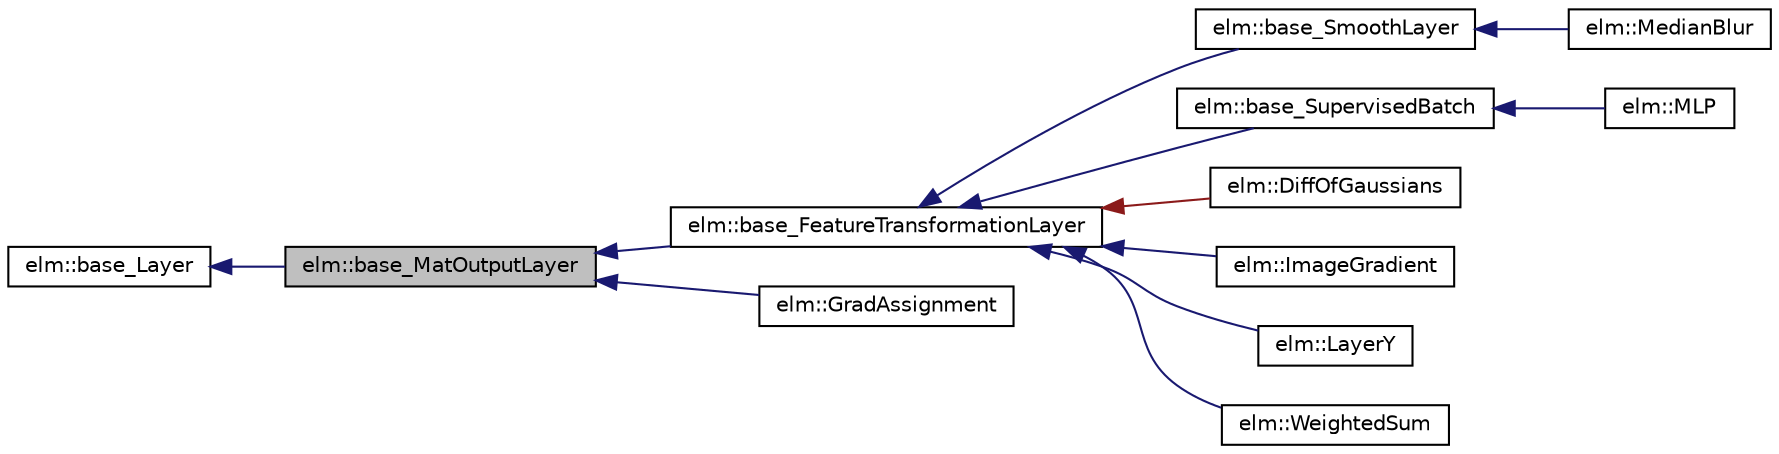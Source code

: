 digraph G
{
  edge [fontname="Helvetica",fontsize="10",labelfontname="Helvetica",labelfontsize="10"];
  node [fontname="Helvetica",fontsize="10",shape=record];
  rankdir="LR";
  Node1 [label="elm::base_MatOutputLayer",height=0.2,width=0.4,color="black", fillcolor="grey75", style="filled" fontcolor="black"];
  Node2 -> Node1 [dir="back",color="midnightblue",fontsize="10",style="solid",fontname="Helvetica"];
  Node2 [label="elm::base_Layer",height=0.2,width=0.4,color="black", fillcolor="white", style="filled",URL="$classelm_1_1base__Layer.html",tooltip="The Layer base class Overloaded constructor calls overloaded Reset() so you can implement Reset(confi..."];
  Node1 -> Node3 [dir="back",color="midnightblue",fontsize="10",style="solid",fontname="Helvetica"];
  Node3 [label="elm::base_FeatureTransformationLayer",height=0.2,width=0.4,color="black", fillcolor="white", style="filled",URL="$classelm_1_1base__FeatureTransformationLayer.html",tooltip="An intermediate base class for prviding a layer interface involving a transformation of a single inpu..."];
  Node3 -> Node4 [dir="back",color="midnightblue",fontsize="10",style="solid",fontname="Helvetica"];
  Node4 [label="elm::base_SmoothLayer",height=0.2,width=0.4,color="black", fillcolor="white", style="filled",URL="$classelm_1_1base__SmoothLayer.html",tooltip="intermediate Layer for applying smoothing algorithms I/O keys already defined by parent class..."];
  Node4 -> Node5 [dir="back",color="midnightblue",fontsize="10",style="solid",fontname="Helvetica"];
  Node5 [label="elm::MedianBlur",height=0.2,width=0.4,color="black", fillcolor="white", style="filled",URL="$classelm_1_1MedianBlur.html",tooltip="Wrap layer around median blur input and output keys defined by parent."];
  Node3 -> Node6 [dir="back",color="midnightblue",fontsize="10",style="solid",fontname="Helvetica"];
  Node6 [label="elm::base_SupervisedBatch",height=0.2,width=0.4,color="black", fillcolor="white", style="filled",URL="$classelm_1_1base__SupervisedBatch.html",tooltip="class for defining interfaces of an abstract layer that can learn Overloaded constructor calls overlo..."];
  Node6 -> Node7 [dir="back",color="midnightblue",fontsize="10",style="solid",fontname="Helvetica"];
  Node7 [label="elm::MLP",height=0.2,width=0.4,color="black", fillcolor="white", style="filled",URL="$classelm_1_1MLP.html",tooltip="Layer class for mult-layer perceptrons."];
  Node3 -> Node8 [dir="back",color="firebrick4",fontsize="10",style="solid",fontname="Helvetica"];
  Node8 [label="elm::DiffOfGaussians",height=0.2,width=0.4,color="black", fillcolor="white", style="filled",URL="$classelm_1_1DiffOfGaussians.html",tooltip="Layer for difference of gaussians."];
  Node3 -> Node9 [dir="back",color="midnightblue",fontsize="10",style="solid",fontname="Helvetica"];
  Node9 [label="elm::ImageGradient",height=0.2,width=0.4,color="black", fillcolor="white", style="filled",URL="$classelm_1_1ImageGradient.html",tooltip="Layer for computing image gradients using forward difference."];
  Node3 -> Node10 [dir="back",color="midnightblue",fontsize="10",style="solid",fontname="Helvetica"];
  Node10 [label="elm::LayerY",height=0.2,width=0.4,color="black", fillcolor="white", style="filled",URL="$classelm_1_1LayerY.html",tooltip="The LayerY class."];
  Node3 -> Node11 [dir="back",color="midnightblue",fontsize="10",style="solid",fontname="Helvetica"];
  Node11 [label="elm::WeightedSum",height=0.2,width=0.4,color="black", fillcolor="white", style="filled",URL="$classelm_1_1WeightedSum.html",tooltip="class to implement base layer methods Yields weighted sum of stimulus with 2 elements Simple example ..."];
  Node1 -> Node12 [dir="back",color="midnightblue",fontsize="10",style="solid",fontname="Helvetica"];
  Node12 [label="elm::GradAssignment",height=0.2,width=0.4,color="black", fillcolor="white", style="filled",URL="$classelm_1_1GradAssignment.html",tooltip="Layer for implementing Graduated Assignment algorithm for graph matching."];
}
